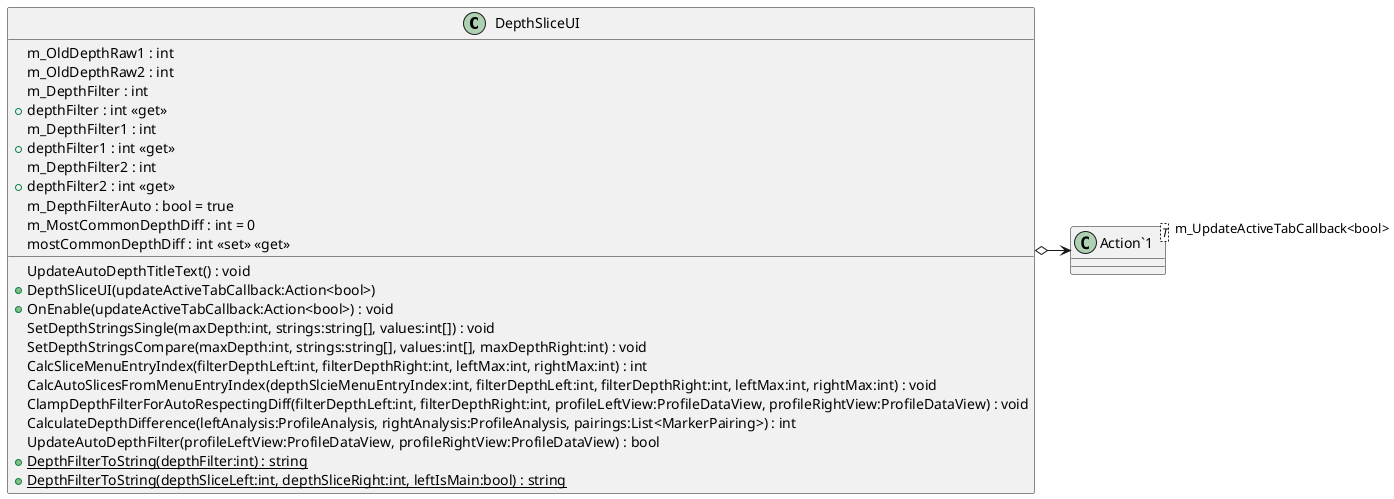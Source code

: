 @startuml
class DepthSliceUI {
    m_OldDepthRaw1 : int
    m_OldDepthRaw2 : int
    m_DepthFilter : int
    + depthFilter : int <<get>>
    m_DepthFilter1 : int
    + depthFilter1 : int <<get>>
    m_DepthFilter2 : int
    + depthFilter2 : int <<get>>
    m_DepthFilterAuto : bool = true
    m_MostCommonDepthDiff : int = 0
    mostCommonDepthDiff : int <<set>> <<get>>
    UpdateAutoDepthTitleText() : void
    + DepthSliceUI(updateActiveTabCallback:Action<bool>)
    + OnEnable(updateActiveTabCallback:Action<bool>) : void
    SetDepthStringsSingle(maxDepth:int, strings:string[], values:int[]) : void
    SetDepthStringsCompare(maxDepth:int, strings:string[], values:int[], maxDepthRight:int) : void
    CalcSliceMenuEntryIndex(filterDepthLeft:int, filterDepthRight:int, leftMax:int, rightMax:int) : int
    CalcAutoSlicesFromMenuEntryIndex(depthSlcieMenuEntryIndex:int, filterDepthLeft:int, filterDepthRight:int, leftMax:int, rightMax:int) : void
    ClampDepthFilterForAutoRespectingDiff(filterDepthLeft:int, filterDepthRight:int, profileLeftView:ProfileDataView, profileRightView:ProfileDataView) : void
    CalculateDepthDifference(leftAnalysis:ProfileAnalysis, rightAnalysis:ProfileAnalysis, pairings:List<MarkerPairing>) : int
    UpdateAutoDepthFilter(profileLeftView:ProfileDataView, profileRightView:ProfileDataView) : bool
    + {static} DepthFilterToString(depthFilter:int) : string
    + {static} DepthFilterToString(depthSliceLeft:int, depthSliceRight:int, leftIsMain:bool) : string
}
class "Action`1"<T> {
}
DepthSliceUI o-> "m_UpdateActiveTabCallback<bool>" "Action`1"
@enduml
